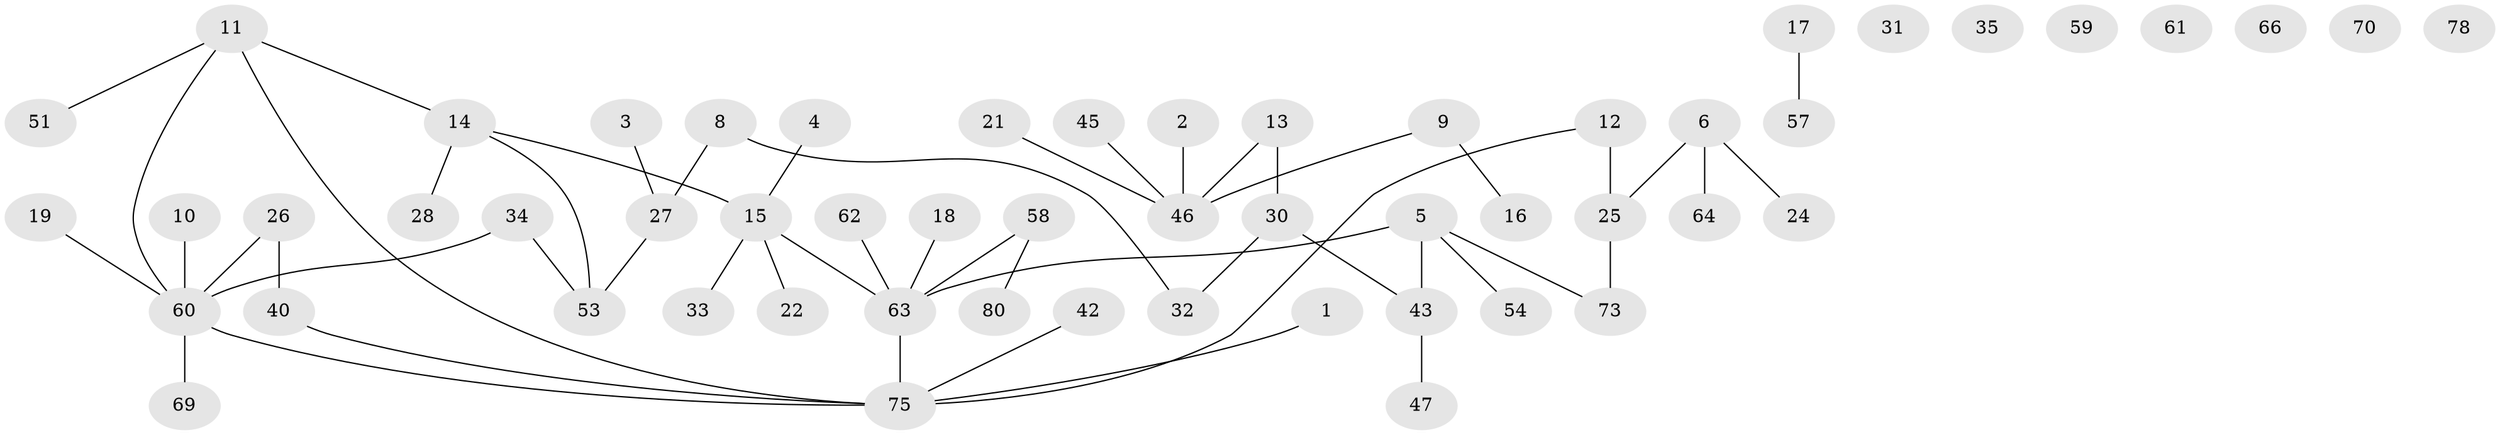// original degree distribution, {1: 0.325, 4: 0.0625, 3: 0.1625, 2: 0.325, 0: 0.0875, 5: 0.025, 7: 0.0125}
// Generated by graph-tools (version 1.1) at 2025/41/03/06/25 10:41:24]
// undirected, 55 vertices, 52 edges
graph export_dot {
graph [start="1"]
  node [color=gray90,style=filled];
  1;
  2 [super="+56"];
  3;
  4 [super="+7"];
  5 [super="+44"];
  6 [super="+36"];
  8 [super="+38"];
  9;
  10;
  11 [super="+72"];
  12 [super="+65"];
  13 [super="+76"];
  14 [super="+20"];
  15 [super="+55"];
  16 [super="+37"];
  17 [super="+29"];
  18;
  19;
  21 [super="+39"];
  22 [super="+23"];
  24;
  25;
  26 [super="+79"];
  27 [super="+41"];
  28;
  30 [super="+52"];
  31;
  32 [super="+49"];
  33;
  34;
  35;
  40;
  42;
  43 [super="+48"];
  45 [super="+50"];
  46 [super="+67"];
  47;
  51;
  53;
  54;
  57;
  58 [super="+68"];
  59;
  60 [super="+71"];
  61;
  62;
  63 [super="+74"];
  64;
  66;
  69;
  70;
  73;
  75 [super="+77"];
  78;
  80;
  1 -- 75;
  2 -- 46;
  3 -- 27;
  4 -- 15;
  5 -- 54;
  5 -- 73;
  5 -- 43;
  5 -- 63;
  6 -- 24;
  6 -- 25;
  6 -- 64;
  8 -- 32;
  8 -- 27;
  9 -- 16;
  9 -- 46;
  10 -- 60;
  11 -- 51;
  11 -- 60;
  11 -- 75;
  11 -- 14;
  12 -- 75;
  12 -- 25;
  13 -- 46;
  13 -- 30;
  14 -- 53;
  14 -- 15;
  14 -- 28;
  15 -- 22;
  15 -- 33;
  15 -- 63;
  17 -- 57;
  18 -- 63;
  19 -- 60;
  21 -- 46;
  25 -- 73;
  26 -- 60;
  26 -- 40;
  27 -- 53;
  30 -- 43;
  30 -- 32;
  34 -- 53;
  34 -- 60;
  40 -- 75;
  42 -- 75;
  43 -- 47;
  45 -- 46;
  58 -- 63;
  58 -- 80;
  60 -- 69;
  60 -- 75;
  62 -- 63;
  63 -- 75;
}
